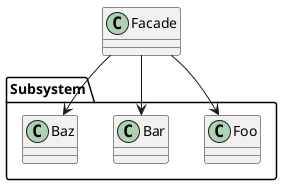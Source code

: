 @startuml

class Facade {
}
package Subsystem {
    class Foo
    class Bar
    class Baz
}

Facade --> Foo
Facade --> Bar
Facade --> Baz

@enduml
